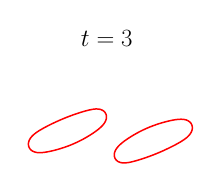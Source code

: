 \begin{tikzpicture}[scale=0.36]

\begin{axis}[
  xmin = -6,
  xmax = 2,
  ymin = -2,
  ymax = 2,
  axis equal = true,
  hide axis,
  title = {\Huge$t=3$}
  ]

\addplot [mark=none,red,line width=1.5] table{
-2.016e+00 8.914e-01
-2.031e+00 9.467e-01
-2.059e+00 1.002e+00
-2.102e+00 1.056e+00
-2.165e+00 1.103e+00
-2.247e+00 1.139e+00
-2.346e+00 1.159e+00
-2.458e+00 1.161e+00
-2.58e+00 1.147e+00
-2.71e+00 1.121e+00
-2.848e+00 1.087e+00
-2.992e+00 1.046e+00
-3.143e+00 9.99e-01
-3.297e+00 9.475e-01
-3.455e+00 8.915e-01
-3.614e+00 8.312e-01
-3.774e+00 7.67e-01
-3.932e+00 6.997e-01
-4.087e+00 6.298e-01
-4.239e+00 5.585e-01
-4.385e+00 4.863e-01
-4.525e+00 4.14e-01
-4.657e+00 3.419e-01
-4.78e+00 2.696e-01
-4.891e+00 1.965e-01
-4.989e+00 1.218e-01
-5.071e+00 4.548e-02
-5.135e+00 -3.191e-02
-5.182e+00 -1.084e-01
-5.21e+00 -1.816e-01
-5.224e+00 -2.493e-01
-5.225e+00 -3.108e-01
-5.216e+00 -3.674e-01
-5.197e+00 -4.216e-01
-5.166e+00 -4.749e-01
-5.12e+00 -5.265e-01
-5.056e+00 -5.728e-01
-4.974e+00 -6.09e-01
-4.876e+00 -6.315e-01
-4.764e+00 -6.392e-01
-4.641e+00 -6.334e-01
-4.51e+00 -6.165e-01
-4.37e+00 -5.91e-01
-4.223e+00 -5.583e-01
-4.071e+00 -5.193e-01
-3.914e+00 -4.741e-01
-3.755e+00 -4.228e-01
-3.594e+00 -3.654e-01
-3.434e+00 -3.022e-01
-3.277e+00 -2.336e-01
-3.123e+00 -1.602e-01
-2.974e+00 -8.315e-02
-2.832e+00 -3.425e-03
-2.697e+00 7.774e-02
-2.571e+00 1.593e-01
-2.454e+00 2.404e-01
-2.348e+00 3.209e-01
-2.255e+00 4.007e-01
-2.175e+00 4.799e-01
-2.111e+00 5.58e-01
-2.064e+00 6.338e-01
-2.033e+00 7.06e-01
-2.015e+00 7.729e-01
-2.01e+00 8.342e-01
-2.016e+00 8.914e-01
};

\addplot [mark=none,red,line width=1.5] table{
1.516e+00 4.674e-01
1.497e+00 5.216e-01
1.466e+00 5.749e-01
1.42e+00 6.265e-01
1.356e+00 6.728e-01
1.274e+00 7.09e-01
1.176e+00 7.315e-01
1.064e+00 7.392e-01
9.415e-01 7.334e-01
8.097e-01 7.165e-01
6.698e-01 6.91e-01
5.231e-01 6.583e-01
3.706e-01 6.193e-01
2.139e-01 5.741e-01
5.455e-02 5.228e-01
-1.059e-01 4.654e-01
-2.656e-01 4.022e-01
-4.232e-01 3.336e-01
-5.769e-01 2.602e-01
-7.255e-01 1.831e-01
-8.678e-01 1.034e-01
-1.003e+00 2.227e-02
-1.129e+00 -5.927e-02
-1.246e+00 -1.404e-01
-1.352e+00 -2.209e-01
-1.446e+00 -3.007e-01
-1.525e+00 -3.799e-01
-1.589e+00 -4.58e-01
-1.636e+00 -5.338e-01
-1.667e+00 -6.06e-01
-1.685e+00 -6.729e-01
-1.69e+00 -7.342e-01
-1.684e+00 -7.914e-01
-1.669e+00 -8.467e-01
-1.641e+00 -9.018e-01
-1.598e+00 -9.555e-01
-1.535e+00 -1.003e+00
-1.453e+00 -1.039e+00
-1.354e+00 -1.059e+00
-1.242e+00 -1.061e+00
-1.12e+00 -1.047e+00
-9.901e-01 -1.022e+00
-8.523e-01 -9.869e-01
-7.077e-01 -9.456e-01
-5.575e-01 -8.99e-01
-4.028e-01 -8.475e-01
-2.45e-01 -7.915e-01
-8.57e-02 -7.312e-01
7.373e-02 -6.67e-01
2.318e-01 -5.997e-01
3.873e-01 -5.298e-01
5.388e-01 -4.585e-01
6.851e-01 -3.863e-01
8.25e-01 -3.14e-01
9.571e-01 -2.419e-01
1.08e+00 -1.696e-01
1.191e+00 -9.646e-02
1.289e+00 -2.185e-02
1.371e+00 5.452e-02
1.435e+00 1.319e-01
1.482e+00 2.084e-01
1.51e+00 2.816e-01
1.524e+00 3.493e-01
1.525e+00 4.108e-01
1.516e+00 4.674e-01
};

\end{axis}
\end{tikzpicture}

